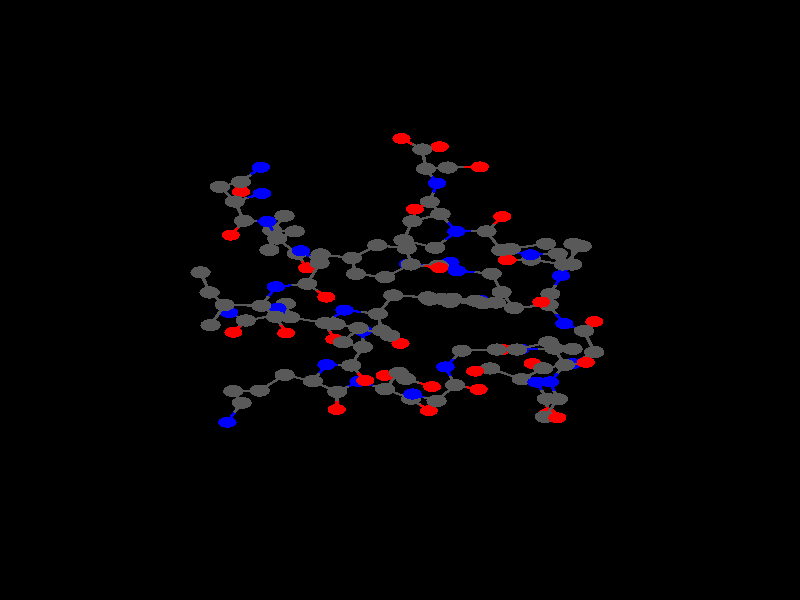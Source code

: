 // 
// Molecular graphics export from VMD 1.9.3
// http://www.ks.uiuc.edu/Research/vmd/
// Requires POV-Ray 3.5 or later
// 
// POV 3.x input script : vmdscene5.pov 
// try povray +W669 +H834 -Ivmdscene5.pov -Ovmdscene5.pov.tga +P +X +A +FT +C
#if (version < 3.5) 
#error "VMD POV3DisplayDevice has been compiled for POV-Ray 3.5 or above.\nPlease upgrade POV-Ray or recompile VMD."
#end 
#declare VMD_clip_on=array[3] {0, 0, 0};
#declare VMD_clip=array[3];
#declare VMD_scaledclip=array[3];
#declare VMD_line_width=0.0020;
#macro VMDC ( C1 )
  texture { pigment { rgbt C1 }}
#end
#macro VMD_point (P1, R1, C1)
  #local T = texture { finish { ambient 1.0 diffuse 0.0 phong 0.0 specular 0.0 } pigment { C1 } }
  #if(VMD_clip_on[2])
  intersection {
    sphere {P1, R1 texture {T} #if(VMD_clip_on[1]) clipped_by {VMD_clip[1]} #end no_shadow}
    VMD_clip[2]
  }
  #else
  sphere {P1, R1 texture {T} #if(VMD_clip_on[1]) clipped_by {VMD_clip[1]} #end no_shadow}
  #end
#end
#macro VMD_line (P1, P2, C1)
  #local T = texture { finish { ambient 1.0 diffuse 0.0 phong 0.0 specular 0.0 } pigment { C1 } }
  #if(VMD_clip_on[2])
  intersection {
    cylinder {P1, P2, VMD_line_width texture {T} #if(VMD_clip_on[1]) clipped_by {VMD_clip[1]} #end no_shadow}
    VMD_clip[2]
  }
  #else
  cylinder {P1, P2, VMD_line_width texture {T} #if(VMD_clip_on[1]) clipped_by {VMD_clip[1]} #end no_shadow}
  #end
#end
#macro VMD_sphere (P1, R1, C1)
  #local T = texture { pigment { C1 } }
  #if(VMD_clip_on[2])
  intersection {
    sphere {P1, R1 texture {T} #if(VMD_clip_on[1]) clipped_by {VMD_clip[1]} #end no_shadow}
    VMD_clip[2]
  }
  #else
  sphere {P1, R1 texture {T} #if(VMD_clip_on[1]) clipped_by {VMD_clip[1]} #end no_shadow}
  #end
#end
#macro VMD_cylinder (P1, P2, R1, C1, O1)
  #local T = texture { pigment { C1 } }
  #if(VMD_clip_on[2])
  intersection {
    cylinder {P1, P2, R1 #if(O1) open #end texture {T} #if(VMD_clip_on[1]) clipped_by {VMD_clip[1]} #end no_shadow}
    VMD_clip[2]
  }
  #else
  cylinder {P1, P2, R1 #if(O1) open #end texture {T} #if(VMD_clip_on[1]) clipped_by {VMD_clip[1]} #end no_shadow}
  #end
#end
#macro VMD_cone (P1, P2, R1, C1)
  #local T = texture { pigment { C1 } }
  #if(VMD_clip_on[2])
  intersection {
    cone {P1, R1, P2, VMD_line_width texture {T} #if(VMD_clip_on[1]) clipped_by {VMD_clip[1]} #end no_shadow}
    VMD_clip[2]
  }
  #else
  cone {P1, R1, P2, VMD_line_width texture {T} #if(VMD_clip_on[1]) clipped_by {VMD_clip[1]} #end no_shadow}
  #end
#end
#macro VMD_triangle (P1, P2, P3, N1, N2, N3, C1)
  #local T = texture { pigment { C1 } }
  smooth_triangle {P1, N1, P2, N2, P3, N3 texture {T} #if(VMD_clip_on[1]) clipped_by {VMD_clip[1]} #end no_shadow}
#end
#macro VMD_tricolor (P1, P2, P3, N1, N2, N3, C1, C2, C3)
  #local NX = P2-P1;
  #local NY = P3-P1;
  #local NZ = vcross(NX, NY);
  #local T = texture { pigment {
    average pigment_map {
      [1 gradient x color_map {[0 rgb 0] [1 C2*3]}]
      [1 gradient y color_map {[0 rgb 0] [1 C3*3]}]
      [1 gradient z color_map {[0 rgb 0] [1 C1*3]}]
    }
    matrix <1.01,0,1,0,1.01,1,0,0,1,-.002,-.002,-1>
    matrix <NX.x,NX.y,NX.z,NY.x,NY.y,NY.z,NZ.x,NZ.y,NZ.z,P1.x,P1.y,P1.z>
  } }
  smooth_triangle {P1, N1, P2, N2, P3, N3 texture {T} #if(VMD_clip_on[1]) clipped_by {VMD_clip[1]} #end no_shadow}
#end
camera {
  orthographic
  location <0.0000, 0.0000, -2.0000>
  look_at <-0.0000, -0.0000, 2.0000>
  up <0.0000, 3.0000, 0.0000>
  right <2.4065, 0.0000, 0.0000>
}
light_source { 
  <-0.1000, 0.1000, -1.0000> 
  color rgb<1.000, 1.000, 1.000> 
  parallel 
  point_at <0.0, 0.0, 0.0> 
}
light_source { 
  <1.0000, 2.0000, -0.5000> 
  color rgb<1.000, 1.000, 1.000> 
  parallel 
  point_at <0.0, 0.0, 0.0> 
}
background {
  color rgb<0.000, 0.000, 0.000>
}
fog {
  distance 3.1250 
  fog_type 1 
  color rgb<0.000, 0.000, 0.000> 
} 
#default { texture {
 finish { ambient 0.000 diffuse 0.650 phong 0.1 phong_size 40.000 specular 0.500 }
} }
#declare VMD_line_width=0.0020;
// MoleculeID: 0 ReprID: 0 Beginning CPK
// MoleculeID: 0 ReprID: 0 Beginning VDW
VMD_sphere(<-0.4152,0.5325,-0.1356>,0.0277,rgbt<0.000,0.000,1.000,0.000>)
VMD_sphere(<-0.4966,0.4923,-0.0810>,0.0304,rgbt<0.350,0.350,0.350,0.000>)
VMD_sphere(<-0.4695,0.3963,-0.0350>,0.0304,rgbt<0.350,0.350,0.350,0.000>)
VMD_sphere(<-0.5093,0.3242,-0.0639>,0.0272,rgbt<1.000,0.000,0.000,0.000>)
VMD_sphere(<-0.5419,0.5660,-0.0119>,0.0304,rgbt<0.350,0.350,0.350,0.000>)
VMD_sphere(<-0.4787,0.5909,0.0735>,0.0304,rgbt<0.350,0.350,0.350,0.000>)
VMD_sphere(<-0.4783,0.5414,0.1450>,0.0272,rgbt<1.000,0.000,0.000,0.000>)
VMD_sphere(<-0.4186,0.6635,0.0678>,0.0277,rgbt<0.000,0.000,1.000,0.000>)
VMD_sphere(<-0.3989,0.3925,0.0295>,0.0277,rgbt<0.000,0.000,1.000,0.000>)
VMD_sphere(<-0.3693,0.3072,0.0838>,0.0304,rgbt<0.350,0.350,0.350,0.000>)
VMD_sphere(<-0.3108,0.2323,0.0273>,0.0304,rgbt<0.350,0.350,0.350,0.000>)
VMD_sphere(<-0.2792,0.1607,0.0679>,0.0272,rgbt<1.000,0.000,0.000,0.000>)
VMD_sphere(<-0.3162,0.3429,0.1741>,0.0304,rgbt<0.350,0.350,0.350,0.000>)
VMD_sphere(<-0.3840,0.3485,0.2609>,0.0304,rgbt<0.350,0.350,0.350,0.000>)
VMD_sphere(<-0.3474,0.4210,0.3342>,0.0304,rgbt<0.350,0.350,0.350,0.000>)
VMD_sphere(<-0.3928,0.2502,0.3086>,0.0304,rgbt<0.350,0.350,0.350,0.000>)
VMD_sphere(<-0.2981,0.2465,-0.0665>,0.0277,rgbt<0.000,0.000,1.000,0.000>)
VMD_sphere(<-0.2418,0.1845,-0.1295>,0.0304,rgbt<0.350,0.350,0.350,0.000>)
VMD_sphere(<-0.2786,0.0809,-0.1322>,0.0304,rgbt<0.350,0.350,0.350,0.000>)
VMD_sphere(<-0.2213,0.0145,-0.1400>,0.0272,rgbt<1.000,0.000,0.000,0.000>)
VMD_sphere(<-0.2389,0.2278,-0.2306>,0.0304,rgbt<0.350,0.350,0.350,0.000>)
VMD_sphere(<-0.1450,0.2100,-0.2816>,0.0304,rgbt<0.350,0.350,0.350,0.000>)
VMD_sphere(<-0.0685,0.2739,-0.2672>,0.0304,rgbt<0.350,0.350,0.350,0.000>)
VMD_sphere(<-0.1330,0.1302,-0.3418>,0.0304,rgbt<0.350,0.350,0.350,0.000>)
VMD_sphere(<0.0206,0.2577,-0.3112>,0.0304,rgbt<0.350,0.350,0.350,0.000>)
VMD_sphere(<-0.0445,0.1144,-0.3872>,0.0304,rgbt<0.350,0.350,0.350,0.000>)
VMD_sphere(<0.0327,0.1778,-0.3715>,0.0304,rgbt<0.350,0.350,0.350,0.000>)
VMD_sphere(<0.1186,0.1610,-0.4140>,0.0272,rgbt<1.000,0.000,0.000,0.000>)
VMD_sphere(<-0.3732,0.0666,-0.1213>,0.0277,rgbt<0.000,0.000,1.000,0.000>)
VMD_sphere(<-0.4171,-0.0287,-0.1148>,0.0304,rgbt<0.350,0.350,0.350,0.000>)
VMD_sphere(<-0.3736,-0.0846,-0.0312>,0.0304,rgbt<0.350,0.350,0.350,0.000>)
VMD_sphere(<-0.3423,-0.1652,-0.0456>,0.0272,rgbt<1.000,0.000,0.000,0.000>)
VMD_sphere(<-0.5275,-0.0245,-0.1066>,0.0304,rgbt<0.350,0.350,0.350,0.000>)
VMD_sphere(<-0.5729,0.0377,-0.1862>,0.0304,rgbt<0.350,0.350,0.350,0.000>)
VMD_sphere(<-0.5699,-0.1260,-0.1117>,0.0304,rgbt<0.350,0.350,0.350,0.000>)
VMD_sphere(<-0.6000,0.1384,-0.1518>,0.0304,rgbt<0.350,0.350,0.350,0.000>)
VMD_sphere(<-0.3689,-0.0415,0.0542>,0.0277,rgbt<0.000,0.000,1.000,0.000>)
VMD_sphere(<-0.3305,-0.0868,0.1405>,0.0304,rgbt<0.350,0.350,0.350,0.000>)
VMD_sphere(<-0.2251,-0.1151,0.1271>,0.0304,rgbt<0.350,0.350,0.350,0.000>)
VMD_sphere(<-0.1977,-0.1957,0.1497>,0.0272,rgbt<1.000,0.000,0.000,0.000>)
VMD_sphere(<-0.3433,-0.0188,0.2265>,0.0304,rgbt<0.350,0.350,0.350,0.000>)
VMD_sphere(<-0.3591,-0.0722,0.3211>,0.0304,rgbt<0.350,0.350,0.350,0.000>)
VMD_sphere(<-0.4635,-0.1025,0.3333>,0.0304,rgbt<0.350,0.350,0.350,0.000>)
VMD_sphere(<-0.5010,-0.1614,0.2809>,0.0272,rgbt<1.000,0.000,0.000,0.000>)
VMD_sphere(<-0.5148,-0.0621,0.4016>,0.0277,rgbt<0.000,0.000,1.000,0.000>)
VMD_sphere(<-0.1672,-0.0503,0.0865>,0.0277,rgbt<0.000,0.000,1.000,0.000>)
VMD_sphere(<-0.0667,-0.0689,0.0627>,0.0304,rgbt<0.350,0.350,0.350,0.000>)
VMD_sphere(<-0.0554,-0.1523,-0.0080>,0.0304,rgbt<0.350,0.350,0.350,0.000>)
VMD_sphere(<0.0014,-0.2172,0.0099>,0.0272,rgbt<1.000,0.000,0.000,0.000>)
VMD_sphere(<-0.0204,0.0229,0.0247>,0.0304,rgbt<0.350,0.350,0.350,0.000>)
VMD_sphere(<0.0831,0.0135,-0.0018>,0.0304,rgbt<0.350,0.350,0.350,0.000>)
VMD_sphere(<0.1569,0.0071,0.0604>,0.0304,rgbt<0.350,0.350,0.350,0.000>)
VMD_sphere(<0.1254,0.0052,-0.0970>,0.0304,rgbt<0.350,0.350,0.350,0.000>)
VMD_sphere(<0.2416,-0.0019,0.0105>,0.0277,rgbt<0.000,0.000,1.000,0.000>)
VMD_sphere(<0.2265,-0.0036,-0.0867>,0.0304,rgbt<0.350,0.350,0.350,0.000>)
VMD_sphere(<0.0888,0.0020,-0.1909>,0.0304,rgbt<0.350,0.350,0.350,0.000>)
VMD_sphere(<0.2886,-0.0128,-0.1648>,0.0304,rgbt<0.350,0.350,0.350,0.000>)
VMD_sphere(<0.1502,-0.0101,-0.2699>,0.0304,rgbt<0.350,0.350,0.350,0.000>)
VMD_sphere(<0.2497,-0.0161,-0.2574>,0.0304,rgbt<0.350,0.350,0.350,0.000>)
VMD_sphere(<-0.1109,-0.1536,-0.0863>,0.0277,rgbt<0.000,0.000,1.000,0.000>)
VMD_sphere(<-0.1119,-0.2349,-0.1525>,0.0304,rgbt<0.350,0.350,0.350,0.000>)
VMD_sphere(<-0.1471,-0.3274,-0.1046>,0.0304,rgbt<0.350,0.350,0.350,0.000>)
VMD_sphere(<-0.1049,-0.4026,-0.1218>,0.0272,rgbt<1.000,0.000,0.000,0.000>)
VMD_sphere(<-0.1717,-0.2116,-0.2419>,0.0304,rgbt<0.350,0.350,0.350,0.000>)
VMD_sphere(<-0.1248,-0.1404,-0.3117>,0.0304,rgbt<0.350,0.350,0.350,0.000>)
VMD_sphere(<-0.1931,-0.1217,-0.3952>,0.0304,rgbt<0.350,0.350,0.350,0.000>)
VMD_sphere(<-0.0301,-0.1776,-0.3531>,0.0304,rgbt<0.350,0.350,0.350,0.000>)
VMD_sphere(<-0.2210,-0.3229,-0.0433>,0.0277,rgbt<0.000,0.000,1.000,0.000>)
VMD_sphere(<-0.2622,-0.4059,0.0066>,0.0304,rgbt<0.350,0.350,0.350,0.000>)
VMD_sphere(<-0.1886,-0.4596,0.0672>,0.0304,rgbt<0.350,0.350,0.350,0.000>)
VMD_sphere(<-0.1904,-0.5474,0.0690>,0.0272,rgbt<1.000,0.000,0.000,0.000>)
VMD_sphere(<-0.3470,-0.3746,0.0698>,0.0304,rgbt<0.350,0.350,0.350,0.000>)
VMD_sphere(<-0.4223,-0.4531,0.0879>,0.0304,rgbt<0.350,0.350,0.350,0.000>)
VMD_sphere(<-0.5016,-0.4556,0.0115>,0.0304,rgbt<0.350,0.350,0.350,0.000>)
VMD_sphere(<-0.4765,-0.5142,-0.0781>,0.0304,rgbt<0.350,0.350,0.350,0.000>)
VMD_sphere(<-0.5194,-0.6111,-0.0751>,0.0277,rgbt<0.000,0.000,1.000,0.000>)
VMD_sphere(<-0.1244,-0.4069,0.1144>,0.0277,rgbt<0.000,0.000,1.000,0.000>)
VMD_sphere(<-0.0450,-0.4455,0.1712>,0.0304,rgbt<0.350,0.350,0.350,0.000>)
VMD_sphere(<0.0333,-0.4933,0.1091>,0.0304,rgbt<0.350,0.350,0.350,0.000>)
VMD_sphere(<0.0870,-0.5532,0.1445>,0.0272,rgbt<1.000,0.000,0.000,0.000>)
VMD_sphere(<-0.0035,-0.3636,0.2322>,0.0304,rgbt<0.350,0.350,0.350,0.000>)
VMD_sphere(<0.0177,-0.3945,0.3352>,0.0304,rgbt<0.350,0.350,0.350,0.000>)
VMD_sphere(<0.0964,-0.4332,0.3523>,0.0272,rgbt<1.000,0.000,0.000,0.000>)
VMD_sphere(<-0.0456,-0.3774,0.3960>,0.0272,rgbt<1.000,0.000,0.000,0.000>)
VMD_sphere(<0.0376,-0.4700,0.0160>,0.0277,rgbt<0.000,0.000,1.000,0.000>)
VMD_sphere(<0.1100,-0.5047,-0.0517>,0.0304,rgbt<0.350,0.350,0.350,0.000>)
VMD_sphere(<0.1655,-0.4257,-0.1043>,0.0304,rgbt<0.350,0.350,0.350,0.000>)
VMD_sphere(<0.2364,-0.4470,-0.1522>,0.0272,rgbt<1.000,0.000,0.000,0.000>)
VMD_sphere(<0.1365,-0.3347,-0.0955>,0.0277,rgbt<0.000,0.000,1.000,0.000>)
VMD_sphere(<0.1861,-0.2533,-0.1386>,0.0304,rgbt<0.350,0.350,0.350,0.000>)
VMD_sphere(<0.2910,-0.2477,-0.1059>,0.0304,rgbt<0.350,0.350,0.350,0.000>)
VMD_sphere(<0.3082,-0.2472,-0.0191>,0.0272,rgbt<1.000,0.000,0.000,0.000>)
VMD_sphere(<0.3622,-0.2455,-0.1712>,0.0277,rgbt<0.000,0.000,1.000,0.000>)
VMD_sphere(<0.4638,-0.2427,-0.1452>,0.0304,rgbt<0.350,0.350,0.350,0.000>)
VMD_sphere(<0.4960,-0.3254,-0.0804>,0.0304,rgbt<0.350,0.350,0.350,0.000>)
VMD_sphere(<0.5593,-0.3123,-0.0208>,0.0272,rgbt<1.000,0.000,0.000,0.000>)
VMD_sphere(<0.5194,-0.2448,-0.2400>,0.0304,rgbt<0.350,0.350,0.350,0.000>)
VMD_sphere(<0.4468,-0.2106,-0.3143>,0.0304,rgbt<0.350,0.350,0.350,0.000>)
VMD_sphere(<0.3520,-0.2477,-0.2748>,0.0304,rgbt<0.350,0.350,0.350,0.000>)
VMD_sphere(<0.4510,-0.4096,-0.0887>,0.0277,rgbt<0.000,0.000,1.000,0.000>)
VMD_sphere(<0.4750,-0.4963,-0.0341>,0.0304,rgbt<0.350,0.350,0.350,0.000>)
VMD_sphere(<0.4413,-0.4941,0.0706>,0.0304,rgbt<0.350,0.350,0.350,0.000>)
VMD_sphere(<0.4446,-0.5674,0.1189>,0.0272,rgbt<1.000,0.000,0.000,0.000>)
VMD_sphere(<0.4353,-0.5845,-0.0864>,0.0304,rgbt<0.350,0.350,0.350,0.000>)
VMD_sphere(<0.4733,-0.5891,-0.1803>,0.0272,rgbt<1.000,0.000,0.000,0.000>)
VMD_sphere(<0.4110,-0.4105,0.1064>,0.0277,rgbt<0.000,0.000,1.000,0.000>)
VMD_sphere(<0.3663,-0.3962,0.2007>,0.0304,rgbt<0.350,0.350,0.350,0.000>)
VMD_sphere(<0.4306,-0.3418,0.2715>,0.0304,rgbt<0.350,0.350,0.350,0.000>)
VMD_sphere(<0.3989,-0.3173,0.3497>,0.0272,rgbt<1.000,0.000,0.000,0.000>)
VMD_sphere(<0.2707,-0.3424,0.1913>,0.0304,rgbt<0.350,0.350,0.350,0.000>)
VMD_sphere(<0.2263,-0.3557,0.1016>,0.0272,rgbt<1.000,0.000,0.000,0.000>)
VMD_sphere(<0.5193,-0.3180,0.2438>,0.0277,rgbt<0.000,0.000,1.000,0.000>)
VMD_sphere(<0.5844,-0.2601,0.3025>,0.0304,rgbt<0.350,0.350,0.350,0.000>)
VMD_sphere(<0.5543,-0.1549,0.3128>,0.0304,rgbt<0.350,0.350,0.350,0.000>)
VMD_sphere(<0.5848,-0.1079,0.3806>,0.0272,rgbt<1.000,0.000,0.000,0.000>)
VMD_sphere(<0.4939,-0.1181,0.2478>,0.0277,rgbt<0.000,0.000,1.000,0.000>)
VMD_sphere(<0.4472,-0.0242,0.2557>,0.0304,rgbt<0.350,0.350,0.350,0.000>)
VMD_sphere(<0.4523,0.0305,0.1602>,0.0304,rgbt<0.350,0.350,0.350,0.000>)
VMD_sphere(<0.4251,-0.0105,0.0870>,0.0272,rgbt<1.000,0.000,0.000,0.000>)
VMD_sphere(<0.3433,-0.0402,0.2901>,0.0304,rgbt<0.350,0.350,0.350,0.000>)
VMD_sphere(<0.3056,0.0396,0.3558>,0.0304,rgbt<0.350,0.350,0.350,0.000>)
VMD_sphere(<0.2760,0.1321,0.3037>,0.0304,rgbt<0.350,0.350,0.350,0.000>)
VMD_sphere(<0.1715,0.1464,0.3021>,0.0277,rgbt<0.000,0.000,1.000,0.000>)
VMD_sphere(<0.1162,0.1714,0.3754>,0.0304,rgbt<0.350,0.350,0.350,0.000>)
VMD_sphere(<0.1516,0.1883,0.4607>,0.0277,rgbt<0.000,0.000,1.000,0.000>)
VMD_sphere(<0.0234,0.1798,0.3641>,0.0277,rgbt<0.000,0.000,1.000,0.000>)
VMD_sphere(<0.4843,0.1217,0.1584>,0.0277,rgbt<0.000,0.000,1.000,0.000>)
VMD_sphere(<0.4927,0.1779,0.0701>,0.0304,rgbt<0.350,0.350,0.350,0.000>)
VMD_sphere(<0.3950,0.2016,0.0240>,0.0304,rgbt<0.350,0.350,0.350,0.000>)
VMD_sphere(<0.3218,0.2001,0.0734>,0.0272,rgbt<1.000,0.000,0.000,0.000>)
VMD_sphere(<0.5467,0.2690,0.0994>,0.0304,rgbt<0.350,0.350,0.350,0.000>)
VMD_sphere(<0.5217,0.2809,0.2049>,0.0304,rgbt<0.350,0.350,0.350,0.000>)
VMD_sphere(<0.5178,0.1775,0.2398>,0.0304,rgbt<0.350,0.350,0.350,0.000>)
VMD_sphere(<0.3927,0.2260,-0.0694>,0.0277,rgbt<0.000,0.000,1.000,0.000>)
VMD_sphere(<0.3046,0.2490,-0.1211>,0.0304,rgbt<0.350,0.350,0.350,0.000>)
VMD_sphere(<0.2600,0.3432,-0.0849>,0.0304,rgbt<0.350,0.350,0.350,0.000>)
VMD_sphere(<0.3074,0.4174,-0.0881>,0.0272,rgbt<1.000,0.000,0.000,0.000>)
VMD_sphere(<0.3332,0.2552,-0.2269>,0.0304,rgbt<0.350,0.350,0.350,0.000>)
VMD_sphere(<0.4391,0.2819,-0.2236>,0.0304,rgbt<0.350,0.350,0.350,0.000>)
VMD_sphere(<0.4746,0.2313,-0.1336>,0.0304,rgbt<0.350,0.350,0.350,0.000>)
VMD_sphere(<0.1696,0.3429,-0.0511>,0.0277,rgbt<0.000,0.000,1.000,0.000>)
VMD_sphere(<0.1218,0.4297,-0.0183>,0.0304,rgbt<0.350,0.350,0.350,0.000>)
VMD_sphere(<0.0895,0.4906,-0.1039>,0.0304,rgbt<0.350,0.350,0.350,0.000>)
VMD_sphere(<0.0444,0.4543,-0.1703>,0.0272,rgbt<1.000,0.000,0.000,0.000>)
VMD_sphere(<0.0374,0.3940,0.0419>,0.0304,rgbt<0.350,0.350,0.350,0.000>)
VMD_sphere(<0.0105,0.2991,-0.0052>,0.0304,rgbt<0.350,0.350,0.350,0.000>)
VMD_sphere(<0.1058,0.2609,-0.0432>,0.0304,rgbt<0.350,0.350,0.350,0.000>)
VMD_sphere(<0.1113,0.5835,-0.1015>,0.0277,rgbt<0.000,0.000,1.000,0.000>)
VMD_sphere(<0.0781,0.6562,-0.1700>,0.0304,rgbt<0.350,0.350,0.350,0.000>)
VMD_sphere(<0.0673,0.7526,-0.1200>,0.0304,rgbt<0.350,0.350,0.350,0.000>)
VMD_sphere(<0.1194,0.7665,-0.0480>,0.0272,rgbt<1.000,0.000,0.000,0.000>)
VMD_sphere(<0.1435,0.6623,-0.2578>,0.0304,rgbt<0.350,0.350,0.350,0.000>)
VMD_sphere(<0.2401,0.6655,-0.2297>,0.0272,rgbt<1.000,0.000,0.000,0.000>)
VMD_sphere(<0.0044,0.8071,-0.1516>,0.0272,rgbt<1.000,0.000,0.000,0.000>)
VMD_cylinder(<-0.415164,0.53254,-0.135556>,<-0.455897,0.512415,-0.108299>0.0054,rgbt<0.000,0.000,1.000,0.000>,1)
VMD_cylinder(<-0.49663,0.49229,-0.0810419>,<-0.483089,0.444314,-0.0580419>0.0054,rgbt<0.350,0.350,0.350,0.000>,1)
VMD_cylinder(<-0.49663,0.49229,-0.0810419>,<-0.455897,0.512415,-0.108299>0.0054,rgbt<0.350,0.350,0.350,0.000>,1)
VMD_cylinder(<-0.49663,0.49229,-0.0810419>,<-0.519262,0.529126,-0.0464947>0.0054,rgbt<0.350,0.350,0.350,0.000>,1)
VMD_cylinder(<-0.469548,0.396337,-0.0350419>,<-0.483089,0.444314,-0.0580419>0.0054,rgbt<0.350,0.350,0.350,0.000>,1)
VMD_cylinder(<-0.469548,0.396337,-0.0350419>,<-0.43421,0.394427,-0.00277135>0.0054,rgbt<0.350,0.350,0.350,0.000>,1)
VMD_cylinder(<-0.469548,0.396337,-0.0350419>,<-0.489448,0.360273,-0.0494548>0.0054,rgbt<0.350,0.350,0.350,0.000>,1)
VMD_cylinder(<-0.509349,0.324209,-0.0638678>,<-0.489448,0.360273,-0.0494548>0.0054,rgbt<1.000,0.000,0.000,0.000>,1)
VMD_cylinder(<-0.541893,0.565962,-0.0119476>,<-0.519262,0.529126,-0.0464947>0.0054,rgbt<0.350,0.350,0.350,0.000>,1)
VMD_cylinder(<-0.541893,0.565962,-0.0119476>,<-0.51029,0.578418,0.0307541>0.0054,rgbt<0.350,0.350,0.350,0.000>,1)
VMD_cylinder(<-0.478687,0.590874,0.0734557>,<-0.51029,0.578418,0.0307541>0.0054,rgbt<0.350,0.350,0.350,0.000>,1)
VMD_cylinder(<-0.478687,0.590874,0.0734557>,<-0.448657,0.627182,0.0706519>0.0054,rgbt<0.350,0.350,0.350,0.000>,1)
VMD_cylinder(<-0.478687,0.590874,0.0734557>,<-0.478474,0.566114,0.109207>0.0054,rgbt<0.350,0.350,0.350,0.000>,1)
VMD_cylinder(<-0.478262,0.541354,0.144958>,<-0.478474,0.566114,0.109207>0.0054,rgbt<1.000,0.000,0.000,0.000>,1)
VMD_cylinder(<-0.418628,0.66349,0.0678482>,<-0.448657,0.627182,0.0706519>0.0054,rgbt<0.000,0.000,1.000,0.000>,1)
VMD_cylinder(<-0.398872,0.392517,0.0294992>,<-0.384078,0.349852,0.0566349>0.0054,rgbt<0.000,0.000,1.000,0.000>,1)
VMD_cylinder(<-0.398872,0.392517,0.0294992>,<-0.43421,0.394427,-0.00277135>0.0054,rgbt<0.000,0.000,1.000,0.000>,1)
VMD_cylinder(<-0.369285,0.307186,0.0837705>,<-0.384078,0.349852,0.0566349>0.0054,rgbt<0.350,0.350,0.350,0.000>,1)
VMD_cylinder(<-0.369285,0.307186,0.0837705>,<-0.342734,0.325037,0.128925>0.0054,rgbt<0.350,0.350,0.350,0.000>,1)
VMD_cylinder(<-0.369285,0.307186,0.0837705>,<-0.340052,0.269725,0.0555533>0.0054,rgbt<0.350,0.350,0.350,0.000>,1)
VMD_cylinder(<-0.310819,0.232263,0.027336>,<-0.340052,0.269725,0.0555533>0.0054,rgbt<0.350,0.350,0.350,0.000>,1)
VMD_cylinder(<-0.310819,0.232263,0.027336>,<-0.295034,0.196499,0.0476371>0.0054,rgbt<0.350,0.350,0.350,0.000>,1)
VMD_cylinder(<-0.310819,0.232263,0.027336>,<-0.304461,0.239382,-0.0195755>0.0054,rgbt<0.350,0.350,0.350,0.000>,1)
VMD_cylinder(<-0.279249,0.160734,0.0679382>,<-0.295034,0.196499,0.0476371>0.0054,rgbt<1.000,0.000,0.000,0.000>,1)
VMD_cylinder(<-0.316182,0.342887,0.174079>,<-0.342734,0.325037,0.128925>0.0054,rgbt<0.350,0.350,0.350,0.000>,1)
VMD_cylinder(<-0.316182,0.342887,0.174079>,<-0.350089,0.345687,0.217493>0.0054,rgbt<0.350,0.350,0.350,0.000>,1)
VMD_cylinder(<-0.383996,0.348487,0.260907>,<-0.388414,0.299333,0.284735>0.0054,rgbt<0.350,0.350,0.350,0.000>,1)
VMD_cylinder(<-0.383996,0.348487,0.260907>,<-0.365721,0.384765,0.297572>0.0054,rgbt<0.350,0.350,0.350,0.000>,1)
VMD_cylinder(<-0.383996,0.348487,0.260907>,<-0.350089,0.345687,0.217493>0.0054,rgbt<0.350,0.350,0.350,0.000>,1)
VMD_cylinder(<-0.347446,0.421043,0.334236>,<-0.365721,0.384765,0.297572>0.0054,rgbt<0.350,0.350,0.350,0.000>,1)
VMD_cylinder(<-0.392832,0.250178,0.308562>,<-0.388414,0.299333,0.284735>0.0054,rgbt<0.350,0.350,0.350,0.000>,1)
VMD_cylinder(<-0.298103,0.246501,-0.066487>,<-0.304461,0.239382,-0.0195755>0.0054,rgbt<0.000,0.000,1.000,0.000>,1)
VMD_cylinder(<-0.298103,0.246501,-0.066487>,<-0.269939,0.215507,-0.0979944>0.0054,rgbt<0.000,0.000,1.000,0.000>,1)
VMD_cylinder(<-0.241775,0.184513,-0.129502>,<-0.260209,0.1327,-0.130843>0.0054,rgbt<0.350,0.350,0.350,0.000>,1)
VMD_cylinder(<-0.241775,0.184513,-0.129502>,<-0.269939,0.215507,-0.0979944>0.0054,rgbt<0.350,0.350,0.350,0.000>,1)
VMD_cylinder(<-0.241775,0.184513,-0.129502>,<-0.240333,0.206163,-0.180045>0.0054,rgbt<0.350,0.350,0.350,0.000>,1)
VMD_cylinder(<-0.278644,0.0808878,-0.132183>,<-0.325929,0.0737535,-0.126761>0.0054,rgbt<0.350,0.350,0.350,0.000>,1)
VMD_cylinder(<-0.278644,0.0808878,-0.132183>,<-0.260209,0.1327,-0.130843>0.0054,rgbt<0.350,0.350,0.350,0.000>,1)
VMD_cylinder(<-0.278644,0.0808878,-0.132183>,<-0.249964,0.047698,-0.136085>0.0054,rgbt<0.350,0.350,0.350,0.000>,1)
VMD_cylinder(<-0.221285,0.0145081,-0.139986>,<-0.249964,0.047698,-0.136085>0.0054,rgbt<1.000,0.000,0.000,0.000>,1)
VMD_cylinder(<-0.238892,0.227813,-0.230589>,<-0.240333,0.206163,-0.180045>0.0054,rgbt<0.350,0.350,0.350,0.000>,1)
VMD_cylinder(<-0.238892,0.227813,-0.230589>,<-0.191952,0.218914,-0.256103>0.0054,rgbt<0.350,0.350,0.350,0.000>,1)
VMD_cylinder(<-0.145011,0.210016,-0.281618>,<-0.191952,0.218914,-0.256103>0.0054,rgbt<0.350,0.350,0.350,0.000>,1)
VMD_cylinder(<-0.145011,0.210016,-0.281618>,<-0.106731,0.241954,-0.274424>0.0054,rgbt<0.350,0.350,0.350,0.000>,1)
VMD_cylinder(<-0.145011,0.210016,-0.281618>,<-0.139028,0.170086,-0.311722>0.0054,rgbt<0.350,0.350,0.350,0.000>,1)
VMD_cylinder(<-0.0684504,0.273892,-0.26723>,<-0.106731,0.241954,-0.274424>0.0054,rgbt<0.350,0.350,0.350,0.000>,1)
VMD_cylinder(<-0.0684504,0.273892,-0.26723>,<-0.023925,0.265818,-0.289193>0.0054,rgbt<0.350,0.350,0.350,0.000>,1)
VMD_cylinder(<-0.133045,0.130156,-0.341826>,<-0.088751,0.122253,-0.364518>0.0054,rgbt<0.350,0.350,0.350,0.000>,1)
VMD_cylinder(<-0.133045,0.130156,-0.341826>,<-0.139028,0.170086,-0.311722>0.0054,rgbt<0.350,0.350,0.350,0.000>,1)
VMD_cylinder(<0.0206005,0.257744,-0.311156>,<0.0266645,0.217767,-0.341311>0.0054,rgbt<0.350,0.350,0.350,0.000>,1)
VMD_cylinder(<0.0206005,0.257744,-0.311156>,<-0.023925,0.265818,-0.289193>0.0054,rgbt<0.350,0.350,0.350,0.000>,1)
VMD_cylinder(<-0.0444567,0.11435,-0.387211>,<-0.00586404,0.14607,-0.379338>0.0054,rgbt<0.350,0.350,0.350,0.000>,1)
VMD_cylinder(<-0.0444567,0.11435,-0.387211>,<-0.088751,0.122253,-0.364518>0.0054,rgbt<0.350,0.350,0.350,0.000>,1)
VMD_cylinder(<0.0327286,0.177789,-0.371466>,<0.0266645,0.217767,-0.341311>0.0054,rgbt<0.350,0.350,0.350,0.000>,1)
VMD_cylinder(<0.0327286,0.177789,-0.371466>,<-0.00586404,0.14607,-0.379338>0.0054,rgbt<0.350,0.350,0.350,0.000>,1)
VMD_cylinder(<0.0327286,0.177789,-0.371466>,<0.0756432,0.169419,-0.392709>0.0054,rgbt<0.350,0.350,0.350,0.000>,1)
VMD_cylinder(<0.118558,0.161049,-0.413953>,<0.0756432,0.169419,-0.392709>0.0054,rgbt<1.000,0.000,0.000,0.000>,1)
VMD_cylinder(<-0.373213,0.0666192,-0.121339>,<-0.395133,0.0189599,-0.118066>0.0054,rgbt<0.000,0.000,1.000,0.000>,1)
VMD_cylinder(<-0.373213,0.0666192,-0.121339>,<-0.325929,0.0737535,-0.126761>0.0054,rgbt<0.000,0.000,1.000,0.000>,1)
VMD_cylinder(<-0.417053,-0.0286994,-0.114792>,<-0.395337,-0.0566618,-0.0730062>0.0054,rgbt<0.350,0.350,0.350,0.000>,1)
VMD_cylinder(<-0.417053,-0.0286994,-0.114792>,<-0.395133,0.0189599,-0.118066>0.0054,rgbt<0.350,0.350,0.350,0.000>,1)
VMD_cylinder(<-0.417053,-0.0286994,-0.114792>,<-0.472297,-0.0265915,-0.11068>0.0054,rgbt<0.350,0.350,0.350,0.000>,1)
VMD_cylinder(<-0.37362,-0.0846242,-0.03122>,<-0.371279,-0.0630768,0.0114986>0.0054,rgbt<0.350,0.350,0.350,0.000>,1)
VMD_cylinder(<-0.37362,-0.0846242,-0.03122>,<-0.35796,-0.124923,-0.0384033>0.0054,rgbt<0.350,0.350,0.350,0.000>,1)
VMD_cylinder(<-0.37362,-0.0846242,-0.03122>,<-0.395337,-0.0566618,-0.0730062>0.0054,rgbt<0.350,0.350,0.350,0.000>,1)
VMD_cylinder(<-0.342299,-0.165223,-0.0455865>,<-0.35796,-0.124923,-0.0384033>0.0054,rgbt<1.000,0.000,0.000,0.000>,1)
VMD_cylinder(<-0.52754,-0.0244837,-0.106568>,<-0.548713,-0.0752646,-0.109157>0.0054,rgbt<0.350,0.350,0.350,0.000>,1)
VMD_cylinder(<-0.52754,-0.0244837,-0.106568>,<-0.472297,-0.0265915,-0.11068>0.0054,rgbt<0.350,0.350,0.350,0.000>,1)
VMD_cylinder(<-0.52754,-0.0244837,-0.106568>,<-0.55024,0.00662713,-0.146408>0.0054,rgbt<0.350,0.350,0.350,0.000>,1)
VMD_cylinder(<-0.57294,0.0377379,-0.186247>,<-0.55024,0.00662713,-0.146408>0.0054,rgbt<0.350,0.350,0.350,0.000>,1)
VMD_cylinder(<-0.57294,0.0377379,-0.186247>,<-0.586458,0.0880614,-0.169002>0.0054,rgbt<0.350,0.350,0.350,0.000>,1)
VMD_cylinder(<-0.569885,-0.126046,-0.111746>,<-0.548713,-0.0752646,-0.109157>0.0054,rgbt<0.350,0.350,0.350,0.000>,1)
VMD_cylinder(<-0.599976,0.138385,-0.151757>,<-0.586458,0.0880614,-0.169002>0.0054,rgbt<0.350,0.350,0.350,0.000>,1)
VMD_cylinder(<-0.368937,-0.0415293,0.0542172>,<-0.349722,-0.0641713,0.0973522>0.0054,rgbt<0.000,0.000,1.000,0.000>,1)
VMD_cylinder(<-0.368937,-0.0415293,0.0542172>,<-0.371279,-0.0630768,0.0114986>0.0054,rgbt<0.000,0.000,1.000,0.000>,1)
VMD_cylinder(<-0.330507,-0.0868134,0.140487>,<-0.349722,-0.0641713,0.0973522>0.0054,rgbt<0.350,0.350,0.350,0.000>,1)
VMD_cylinder(<-0.330507,-0.0868134,0.140487>,<-0.336909,-0.0527825,0.18347>0.0054,rgbt<0.350,0.350,0.350,0.000>,1)
VMD_cylinder(<-0.330507,-0.0868134,0.140487>,<-0.277803,-0.100972,0.133807>0.0054,rgbt<0.350,0.350,0.350,0.000>,1)
VMD_cylinder(<-0.225098,-0.11513,0.127127>,<-0.211421,-0.155417,0.138426>0.0054,rgbt<0.350,0.350,0.350,0.000>,1)
VMD_cylinder(<-0.225098,-0.11513,0.127127>,<-0.277803,-0.100972,0.133807>0.0054,rgbt<0.350,0.350,0.350,0.000>,1)
VMD_cylinder(<-0.225098,-0.11513,0.127127>,<-0.196142,-0.0827269,0.10683>0.0054,rgbt<0.350,0.350,0.350,0.000>,1)
VMD_cylinder(<-0.197743,-0.195704,0.149725>,<-0.211421,-0.155417,0.138426>0.0054,rgbt<1.000,0.000,0.000,0.000>,1)
VMD_cylinder(<-0.343312,-0.0187516,0.226453>,<-0.351189,-0.0454925,0.273793>0.0054,rgbt<0.350,0.350,0.350,0.000>,1)
VMD_cylinder(<-0.343312,-0.0187516,0.226453>,<-0.336909,-0.0527825,0.18347>0.0054,rgbt<0.350,0.350,0.350,0.000>,1)
VMD_cylinder(<-0.359066,-0.0722334,0.321132>,<-0.41127,-0.0873433,0.327226>0.0054,rgbt<0.350,0.350,0.350,0.000>,1)
VMD_cylinder(<-0.359066,-0.0722334,0.321132>,<-0.351189,-0.0454925,0.273793>0.0054,rgbt<0.350,0.350,0.350,0.000>,1)
VMD_cylinder(<-0.463474,-0.102453,0.33332>,<-0.482261,-0.131934,0.307094>0.0054,rgbt<0.350,0.350,0.350,0.000>,1)
VMD_cylinder(<-0.463474,-0.102453,0.33332>,<-0.489113,-0.0822969,0.367472>0.0054,rgbt<0.350,0.350,0.350,0.000>,1)
VMD_cylinder(<-0.463474,-0.102453,0.33332>,<-0.41127,-0.0873433,0.327226>0.0054,rgbt<0.350,0.350,0.350,0.000>,1)
VMD_cylinder(<-0.501049,-0.161415,0.280868>,<-0.482261,-0.131934,0.307094>0.0054,rgbt<1.000,0.000,0.000,0.000>,1)
VMD_cylinder(<-0.514752,-0.0621406,0.401624>,<-0.489113,-0.0822969,0.367472>0.0054,rgbt<0.000,0.000,1.000,0.000>,1)
VMD_cylinder(<-0.167186,-0.0503242,0.0865332>,<-0.116954,-0.0596186,0.0746005>0.0054,rgbt<0.000,0.000,1.000,0.000>,1)
VMD_cylinder(<-0.167186,-0.0503242,0.0865332>,<-0.196142,-0.0827269,0.10683>0.0054,rgbt<0.000,0.000,1.000,0.000>,1)
VMD_cylinder(<-0.0667213,-0.0689129,0.0626679>,<-0.116954,-0.0596186,0.0746005>0.0054,rgbt<0.350,0.350,0.350,0.000>,1)
VMD_cylinder(<-0.0667213,-0.0689129,0.0626679>,<-0.0610703,-0.110619,0.0273544>0.0054,rgbt<0.350,0.350,0.350,0.000>,1)
VMD_cylinder(<-0.0667213,-0.0689129,0.0626679>,<-0.0435814,-0.023004,0.0436619>0.0054,rgbt<0.350,0.350,0.350,0.000>,1)
VMD_cylinder(<-0.0554194,-0.152326,-0.00795908>,<-0.0610703,-0.110619,0.0273544>0.0054,rgbt<0.350,0.350,0.350,0.000>,1)
VMD_cylinder(<-0.0554194,-0.152326,-0.00795908>,<-0.0831687,-0.152941,-0.0471275>0.0054,rgbt<0.350,0.350,0.350,0.000>,1)
VMD_cylinder(<-0.0554194,-0.152326,-0.00795908>,<-0.027016,-0.184764,0.000945676>0.0054,rgbt<0.350,0.350,0.350,0.000>,1)
VMD_cylinder(<0.00138731,-0.217201,0.00985044>,<-0.027016,-0.184764,0.000945676>0.0054,rgbt<1.000,0.000,0.000,0.000>,1)
VMD_cylinder(<-0.0204415,0.0229049,0.0246559>,<0.0313103,0.0182268,0.0114377>0.0054,rgbt<0.350,0.350,0.350,0.000>,1)
VMD_cylinder(<-0.0204415,0.0229049,0.0246559>,<-0.0435814,-0.023004,0.0436619>0.0054,rgbt<0.350,0.350,0.350,0.000>,1)
VMD_cylinder(<0.0830621,0.0135488,-0.00178044>,<0.0313103,0.0182268,0.0114377>0.0054,rgbt<0.350,0.350,0.350,0.000>,1)
VMD_cylinder(<0.0830621,0.0135488,-0.00178044>,<0.119963,0.0103114,0.0293133>0.0054,rgbt<0.350,0.350,0.350,0.000>,1)
VMD_cylinder(<0.0830621,0.0135488,-0.00178044>,<0.104256,0.00936923,-0.0494068>0.0054,rgbt<0.350,0.350,0.350,0.000>,1)
VMD_cylinder(<0.156865,0.00707395,0.060407>,<0.199245,0.00256263,0.0354639>0.0054,rgbt<0.350,0.350,0.350,0.000>,1)
VMD_cylinder(<0.156865,0.00707395,0.060407>,<0.119963,0.0103114,0.0293133>0.0054,rgbt<0.350,0.350,0.350,0.000>,1)
VMD_cylinder(<0.12545,0.00518968,-0.0970331>,<0.104256,0.00936923,-0.0494068>0.0054,rgbt<0.350,0.350,0.350,0.000>,1)
VMD_cylinder(<0.12545,0.00518968,-0.0970331>,<0.107133,0.0036085,-0.143981>0.0054,rgbt<0.350,0.350,0.350,0.000>,1)
VMD_cylinder(<0.12545,0.00518968,-0.0970331>,<0.175991,0.000807682,-0.091856>0.0054,rgbt<0.350,0.350,0.350,0.000>,1)
VMD_cylinder(<0.241626,-0.00194869,0.0105208>,<0.199245,0.00256263,0.0354639>0.0054,rgbt<0.000,0.000,1.000,0.000>,1)
VMD_cylinder(<0.241626,-0.00194869,0.0105208>,<0.23408,-0.0027615,-0.0380791>0.0054,rgbt<0.000,0.000,1.000,0.000>,1)
VMD_cylinder(<0.226533,-0.00357432,-0.086679>,<0.23408,-0.0027615,-0.0380791>0.0054,rgbt<0.350,0.350,0.350,0.000>,1)
VMD_cylinder(<0.226533,-0.00357432,-0.086679>,<0.257562,-0.00817819,-0.125764>0.0054,rgbt<0.350,0.350,0.350,0.000>,1)
VMD_cylinder(<0.226533,-0.00357432,-0.086679>,<0.175991,0.000807682,-0.091856>0.0054,rgbt<0.350,0.350,0.350,0.000>,1)
VMD_cylinder(<0.0888159,0.00202734,-0.190929>,<0.107133,0.0036085,-0.143981>0.0054,rgbt<0.350,0.350,0.350,0.000>,1)
VMD_cylinder(<0.0888159,0.00202734,-0.190929>,<0.119501,-0.00402391,-0.230406>0.0054,rgbt<0.350,0.350,0.350,0.000>,1)
VMD_cylinder(<0.288591,-0.0127821,-0.164848>,<0.257562,-0.00817819,-0.125764>0.0054,rgbt<0.350,0.350,0.350,0.000>,1)
VMD_cylinder(<0.288591,-0.0127821,-0.164848>,<0.269161,-0.014454,-0.211104>0.0054,rgbt<0.350,0.350,0.350,0.000>,1)
VMD_cylinder(<0.150186,-0.0100752,-0.269884>,<0.119501,-0.00402391,-0.230406>0.0054,rgbt<0.350,0.350,0.350,0.000>,1)
VMD_cylinder(<0.150186,-0.0100752,-0.269884>,<0.199958,-0.0131005,-0.263622>0.0054,rgbt<0.350,0.350,0.350,0.000>,1)
VMD_cylinder(<0.24973,-0.0161259,-0.257359>,<0.199958,-0.0131005,-0.263622>0.0054,rgbt<0.350,0.350,0.350,0.000>,1)
VMD_cylinder(<0.24973,-0.0161259,-0.257359>,<0.269161,-0.014454,-0.211104>0.0054,rgbt<0.350,0.350,0.350,0.000>,1)
VMD_cylinder(<-0.110918,-0.153556,-0.0862959>,<-0.0831687,-0.152941,-0.0471275>0.0054,rgbt<0.000,0.000,1.000,0.000>,1)
VMD_cylinder(<-0.110918,-0.153556,-0.0862959>,<-0.111412,-0.194227,-0.11939>0.0054,rgbt<0.000,0.000,1.000,0.000>,1)
VMD_cylinder(<-0.111907,-0.234898,-0.152485>,<-0.111412,-0.194227,-0.11939>0.0054,rgbt<0.350,0.350,0.350,0.000>,1)
VMD_cylinder(<-0.111907,-0.234898,-0.152485>,<-0.129512,-0.281141,-0.128548>0.0054,rgbt<0.350,0.350,0.350,0.000>,1)
VMD_cylinder(<-0.111907,-0.234898,-0.152485>,<-0.141818,-0.223273,-0.19717>0.0054,rgbt<0.350,0.350,0.350,0.000>,1)
VMD_cylinder(<-0.147117,-0.327383,-0.104612>,<-0.126002,-0.364978,-0.11321>0.0054,rgbt<0.350,0.350,0.350,0.000>,1)
VMD_cylinder(<-0.147117,-0.327383,-0.104612>,<-0.129512,-0.281141,-0.128548>0.0054,rgbt<0.350,0.350,0.350,0.000>,1)
VMD_cylinder(<-0.147117,-0.327383,-0.104612>,<-0.18405,-0.325146,-0.0739556>0.0054,rgbt<0.350,0.350,0.350,0.000>,1)
VMD_cylinder(<-0.104887,-0.402573,-0.121808>,<-0.126002,-0.364978,-0.11321>0.0054,rgbt<1.000,0.000,0.000,0.000>,1)
VMD_cylinder(<-0.17173,-0.211648,-0.241855>,<-0.141818,-0.223273,-0.19717>0.0054,rgbt<0.350,0.350,0.350,0.000>,1)
VMD_cylinder(<-0.17173,-0.211648,-0.241855>,<-0.148242,-0.176013,-0.276802>0.0054,rgbt<0.350,0.350,0.350,0.000>,1)
VMD_cylinder(<-0.124753,-0.140377,-0.311749>,<-0.077422,-0.158966,-0.332403>0.0054,rgbt<0.350,0.350,0.350,0.000>,1)
VMD_cylinder(<-0.124753,-0.140377,-0.311749>,<-0.148242,-0.176013,-0.276802>0.0054,rgbt<0.350,0.350,0.350,0.000>,1)
VMD_cylinder(<-0.124753,-0.140377,-0.311749>,<-0.158925,-0.131063,-0.353483>0.0054,rgbt<0.350,0.350,0.350,0.000>,1)
VMD_cylinder(<-0.193098,-0.121749,-0.395218>,<-0.158925,-0.131063,-0.353483>0.0054,rgbt<0.350,0.350,0.350,0.000>,1)
VMD_cylinder(<-0.030091,-0.177555,-0.353058>,<-0.077422,-0.158966,-0.332403>0.0054,rgbt<0.350,0.350,0.350,0.000>,1)
VMD_cylinder(<-0.220982,-0.322908,-0.0432992>,<-0.241605,-0.364428,-0.0183528>0.0054,rgbt<0.000,0.000,1.000,0.000>,1)
VMD_cylinder(<-0.220982,-0.322908,-0.0432992>,<-0.18405,-0.325146,-0.0739556>0.0054,rgbt<0.000,0.000,1.000,0.000>,1)
VMD_cylinder(<-0.262229,-0.405948,0.00659362>,<-0.225422,-0.432793,0.036906>0.0054,rgbt<0.350,0.350,0.350,0.000>,1)
VMD_cylinder(<-0.262229,-0.405948,0.00659362>,<-0.304617,-0.390265,0.0382197>0.0054,rgbt<0.350,0.350,0.350,0.000>,1)
VMD_cylinder(<-0.262229,-0.405948,0.00659362>,<-0.241605,-0.364428,-0.0183528>0.0054,rgbt<0.350,0.350,0.350,0.000>,1)
VMD_cylinder(<-0.188616,-0.459638,0.0672184>,<-0.189522,-0.503503,0.0681155>0.0054,rgbt<0.350,0.350,0.350,0.000>,1)
VMD_cylinder(<-0.188616,-0.459638,0.0672184>,<-0.156503,-0.433274,0.0908127>0.0054,rgbt<0.350,0.350,0.350,0.000>,1)
VMD_cylinder(<-0.188616,-0.459638,0.0672184>,<-0.225422,-0.432793,0.036906>0.0054,rgbt<0.350,0.350,0.350,0.000>,1)
VMD_cylinder(<-0.190427,-0.547367,0.0690126>,<-0.189522,-0.503503,0.0681155>0.0054,rgbt<1.000,0.000,0.000,0.000>,1)
VMD_cylinder(<-0.347005,-0.374583,0.0698458>,<-0.384635,-0.413833,0.0788931>0.0054,rgbt<0.350,0.350,0.350,0.000>,1)
VMD_cylinder(<-0.347005,-0.374583,0.0698458>,<-0.304617,-0.390265,0.0382197>0.0054,rgbt<0.350,0.350,0.350,0.000>,1)
VMD_cylinder(<-0.422264,-0.453083,0.0879405>,<-0.461909,-0.454357,0.0497312>0.0054,rgbt<0.350,0.350,0.350,0.000>,1)
VMD_cylinder(<-0.422264,-0.453083,0.0879405>,<-0.384635,-0.413833,0.0788931>0.0054,rgbt<0.350,0.350,0.350,0.000>,1)
VMD_cylinder(<-0.501553,-0.455631,0.011522>,<-0.489025,-0.484927,-0.0332863>0.0054,rgbt<0.350,0.350,0.350,0.000>,1)
VMD_cylinder(<-0.501553,-0.455631,0.011522>,<-0.461909,-0.454357,0.0497312>0.0054,rgbt<0.350,0.350,0.350,0.000>,1)
VMD_cylinder(<-0.476497,-0.514223,-0.0780946>,<-0.49797,-0.562659,-0.0765904>0.0054,rgbt<0.350,0.350,0.350,0.000>,1)
VMD_cylinder(<-0.476497,-0.514223,-0.0780946>,<-0.489025,-0.484927,-0.0332863>0.0054,rgbt<0.350,0.350,0.350,0.000>,1)
VMD_cylinder(<-0.519443,-0.611096,-0.0750861>,<-0.49797,-0.562659,-0.0765904>0.0054,rgbt<0.000,0.000,1.000,0.000>,1)
VMD_cylinder(<-0.12439,-0.40691,0.114407>,<-0.156503,-0.433274,0.0908127>0.0054,rgbt<0.000,0.000,1.000,0.000>,1)
VMD_cylinder(<-0.12439,-0.40691,0.114407>,<-0.0846917,-0.42622,0.142781>0.0054,rgbt<0.000,0.000,1.000,0.000>,1)
VMD_cylinder(<-0.0449933,-0.445529,0.171155>,<-0.00583871,-0.469414,0.140144>0.0054,rgbt<0.350,0.350,0.350,0.000>,1)
VMD_cylinder(<-0.0449933,-0.445529,0.171155>,<-0.0242306,-0.404586,0.201659>0.0054,rgbt<0.350,0.350,0.350,0.000>,1)
VMD_cylinder(<-0.0449933,-0.445529,0.171155>,<-0.0846917,-0.42622,0.142781>0.0054,rgbt<0.350,0.350,0.350,0.000>,1)
VMD_cylinder(<0.0333159,-0.493299,0.109132>,<0.0601395,-0.523251,0.126807>0.0054,rgbt<0.350,0.350,0.350,0.000>,1)
VMD_cylinder(<0.0333159,-0.493299,0.109132>,<-0.00583871,-0.469414,0.140144>0.0054,rgbt<0.350,0.350,0.350,0.000>,1)
VMD_cylinder(<0.0333159,-0.493299,0.109132>,<0.035433,-0.481662,0.062551>0.0054,rgbt<0.350,0.350,0.350,0.000>,1)
VMD_cylinder(<0.0869631,-0.553203,0.144483>,<0.0601395,-0.523251,0.126807>0.0054,rgbt<1.000,0.000,0.000,0.000>,1)
VMD_cylinder(<-0.00346797,-0.363642,0.232163>,<0.00712905,-0.379063,0.283669>0.0054,rgbt<0.350,0.350,0.350,0.000>,1)
VMD_cylinder(<-0.00346797,-0.363642,0.232163>,<-0.0242306,-0.404586,0.201659>0.0054,rgbt<0.350,0.350,0.350,0.000>,1)
VMD_cylinder(<0.0177261,-0.394484,0.335175>,<-0.0139493,-0.385956,0.3656>0.0054,rgbt<0.350,0.350,0.350,0.000>,1)
VMD_cylinder(<0.0177261,-0.394484,0.335175>,<0.00712905,-0.379063,0.283669>0.0054,rgbt<0.350,0.350,0.350,0.000>,1)
VMD_cylinder(<0.0177261,-0.394484,0.335175>,<0.0570486,-0.413858,0.343761>0.0054,rgbt<0.350,0.350,0.350,0.000>,1)
VMD_cylinder(<0.096371,-0.433232,0.352347>,<0.0570486,-0.413858,0.343761>0.0054,rgbt<1.000,0.000,0.000,0.000>,1)
VMD_cylinder(<-0.0456247,-0.377428,0.396025>,<-0.0139493,-0.385956,0.3656>0.0054,rgbt<1.000,0.000,0.000,0.000>,1)
VMD_cylinder(<0.0375501,-0.470026,0.01597>,<0.035433,-0.481662,0.062551>0.0054,rgbt<0.000,0.000,1.000,0.000>,1)
VMD_cylinder(<0.0375501,-0.470026,0.01597>,<0.073776,-0.487343,-0.0178563>0.0054,rgbt<0.000,0.000,1.000,0.000>,1)
VMD_cylinder(<0.110002,-0.504661,-0.0516826>,<0.137759,-0.465159,-0.077978>0.0054,rgbt<0.350,0.350,0.350,0.000>,1)
VMD_cylinder(<0.110002,-0.504661,-0.0516826>,<0.073776,-0.487343,-0.0178563>0.0054,rgbt<0.350,0.350,0.350,0.000>,1)
VMD_cylinder(<0.165517,-0.425658,-0.104273>,<0.137759,-0.465159,-0.077978>0.0054,rgbt<0.350,0.350,0.350,0.000>,1)
VMD_cylinder(<0.165517,-0.425658,-0.104273>,<0.200938,-0.436347,-0.12822>0.0054,rgbt<0.350,0.350,0.350,0.000>,1)
VMD_cylinder(<0.165517,-0.425658,-0.104273>,<0.151013,-0.380161,-0.0998776>0.0054,rgbt<0.350,0.350,0.350,0.000>,1)
VMD_cylinder(<0.236359,-0.447037,-0.152167>,<0.200938,-0.436347,-0.12822>0.0054,rgbt<1.000,0.000,0.000,0.000>,1)
VMD_cylinder(<0.136508,-0.334664,-0.0954819>,<0.151013,-0.380161,-0.0998776>0.0054,rgbt<0.000,0.000,1.000,0.000>,1)
VMD_cylinder(<0.136508,-0.334664,-0.0954819>,<0.161286,-0.294001,-0.117059>0.0054,rgbt<0.000,0.000,1.000,0.000>,1)
VMD_cylinder(<0.186063,-0.253339,-0.138635>,<0.161286,-0.294001,-0.117059>0.0054,rgbt<0.350,0.350,0.350,0.000>,1)
VMD_cylinder(<0.186063,-0.253339,-0.138635>,<0.23852,-0.250529,-0.122252>0.0054,rgbt<0.350,0.350,0.350,0.000>,1)
VMD_cylinder(<0.290977,-0.24772,-0.105868>,<0.23852,-0.250529,-0.122252>0.0054,rgbt<0.350,0.350,0.350,0.000>,1)
VMD_cylinder(<0.290977,-0.24772,-0.105868>,<0.299593,-0.247472,-0.0624591>0.0054,rgbt<0.350,0.350,0.350,0.000>,1)
VMD_cylinder(<0.290977,-0.24772,-0.105868>,<0.326598,-0.246633,-0.138529>0.0054,rgbt<0.350,0.350,0.350,0.000>,1)
VMD_cylinder(<0.308209,-0.247225,-0.0190501>,<0.299593,-0.247472,-0.0624591>0.0054,rgbt<1.000,0.000,0.000,0.000>,1)
VMD_cylinder(<0.362219,-0.245546,-0.17119>,<0.326598,-0.246633,-0.138529>0.0054,rgbt<0.000,0.000,1.000,0.000>,1)
VMD_cylinder(<0.362219,-0.245546,-0.17119>,<0.357088,-0.246612,-0.222999>0.0054,rgbt<0.000,0.000,1.000,0.000>,1)
VMD_cylinder(<0.362219,-0.245546,-0.17119>,<0.413018,-0.244123,-0.158207>0.0054,rgbt<0.000,0.000,1.000,0.000>,1)
VMD_cylinder(<0.463816,-0.2427,-0.145225>,<0.479923,-0.28403,-0.112807>0.0054,rgbt<0.350,0.350,0.350,0.000>,1)
VMD_cylinder(<0.463816,-0.2427,-0.145225>,<0.491597,-0.243729,-0.192603>0.0054,rgbt<0.350,0.350,0.350,0.000>,1)
VMD_cylinder(<0.463816,-0.2427,-0.145225>,<0.413018,-0.244123,-0.158207>0.0054,rgbt<0.350,0.350,0.350,0.000>,1)
VMD_cylinder(<0.49603,-0.32536,-0.080388>,<0.473523,-0.367474,-0.0845414>0.0054,rgbt<0.350,0.350,0.350,0.000>,1)
VMD_cylinder(<0.49603,-0.32536,-0.080388>,<0.527686,-0.318838,-0.0505978>0.0054,rgbt<0.350,0.350,0.350,0.000>,1)
VMD_cylinder(<0.49603,-0.32536,-0.080388>,<0.479923,-0.28403,-0.112807>0.0054,rgbt<0.350,0.350,0.350,0.000>,1)
VMD_cylinder(<0.559342,-0.312317,-0.0208075>,<0.527686,-0.318838,-0.0505978>0.0054,rgbt<1.000,0.000,0.000,0.000>,1)
VMD_cylinder(<0.519378,-0.244757,-0.23998>,<0.491597,-0.243729,-0.192603>0.0054,rgbt<0.350,0.350,0.350,0.000>,1)
VMD_cylinder(<0.519378,-0.244757,-0.23998>,<0.48311,-0.227701,-0.277124>0.0054,rgbt<0.350,0.350,0.350,0.000>,1)
VMD_cylinder(<0.446843,-0.210645,-0.314268>,<0.48311,-0.227701,-0.277124>0.0054,rgbt<0.350,0.350,0.350,0.000>,1)
VMD_cylinder(<0.446843,-0.210645,-0.314268>,<0.3994,-0.229161,-0.294538>0.0054,rgbt<0.350,0.350,0.350,0.000>,1)
VMD_cylinder(<0.351958,-0.247677,-0.274808>,<0.357088,-0.246612,-0.222999>0.0054,rgbt<0.350,0.350,0.350,0.000>,1)
VMD_cylinder(<0.351958,-0.247677,-0.274808>,<0.3994,-0.229161,-0.294538>0.0054,rgbt<0.350,0.350,0.350,0.000>,1)
VMD_cylinder(<0.451017,-0.409588,-0.0886948>,<0.463013,-0.452965,-0.061415>0.0054,rgbt<0.000,0.000,1.000,0.000>,1)
VMD_cylinder(<0.451017,-0.409588,-0.0886948>,<0.473523,-0.367474,-0.0845414>0.0054,rgbt<0.000,0.000,1.000,0.000>,1)
VMD_cylinder(<0.475009,-0.496343,-0.0341352>,<0.458172,-0.49522,0.0182485>0.0054,rgbt<0.350,0.350,0.350,0.000>,1)
VMD_cylinder(<0.475009,-0.496343,-0.0341352>,<0.463013,-0.452965,-0.061415>0.0054,rgbt<0.350,0.350,0.350,0.000>,1)
VMD_cylinder(<0.475009,-0.496343,-0.0341352>,<0.455162,-0.540397,-0.0602777>0.0054,rgbt<0.350,0.350,0.350,0.000>,1)
VMD_cylinder(<0.441336,-0.494097,0.0706322>,<0.442958,-0.530743,0.0947809>0.0054,rgbt<0.350,0.350,0.350,0.000>,1)
VMD_cylinder(<0.441336,-0.494097,0.0706322>,<0.426176,-0.452298,0.0884981>0.0054,rgbt<0.350,0.350,0.350,0.000>,1)
VMD_cylinder(<0.441336,-0.494097,0.0706322>,<0.458172,-0.49522,0.0182485>0.0054,rgbt<0.350,0.350,0.350,0.000>,1)
VMD_cylinder(<0.44458,-0.567388,0.11893>,<0.442958,-0.530743,0.0947809>0.0054,rgbt<1.000,0.000,0.000,0.000>,1)
VMD_cylinder(<0.435316,-0.584452,-0.0864201>,<0.455162,-0.540397,-0.0602777>0.0054,rgbt<0.350,0.350,0.350,0.000>,1)
VMD_cylinder(<0.435316,-0.584452,-0.0864201>,<0.454318,-0.586788,-0.133354>0.0054,rgbt<0.350,0.350,0.350,0.000>,1)
VMD_cylinder(<0.47332,-0.589123,-0.180289>,<0.454318,-0.586788,-0.133354>0.0054,rgbt<1.000,0.000,0.000,0.000>,1)
VMD_cylinder(<0.411016,-0.410498,0.106364>,<0.388662,-0.403337,0.153527>0.0054,rgbt<0.000,0.000,1.000,0.000>,1)
VMD_cylinder(<0.411016,-0.410498,0.106364>,<0.426176,-0.452298,0.0884981>0.0054,rgbt<0.000,0.000,1.000,0.000>,1)
VMD_cylinder(<0.366307,-0.396175,0.20069>,<0.398444,-0.368997,0.236081>0.0054,rgbt<0.350,0.350,0.350,0.000>,1)
VMD_cylinder(<0.366307,-0.396175,0.20069>,<0.388662,-0.403337,0.153527>0.0054,rgbt<0.350,0.350,0.350,0.000>,1)
VMD_cylinder(<0.366307,-0.396175,0.20069>,<0.318497,-0.369277,0.195982>0.0054,rgbt<0.350,0.350,0.350,0.000>,1)
VMD_cylinder(<0.430581,-0.341819,0.271471>,<0.414763,-0.329551,0.310566>0.0054,rgbt<0.350,0.350,0.350,0.000>,1)
VMD_cylinder(<0.430581,-0.341819,0.271471>,<0.398444,-0.368997,0.236081>0.0054,rgbt<0.350,0.350,0.350,0.000>,1)
VMD_cylinder(<0.430581,-0.341819,0.271471>,<0.474952,-0.329889,0.25762>0.0054,rgbt<0.350,0.350,0.350,0.000>,1)
VMD_cylinder(<0.398945,-0.317283,0.34966>,<0.414763,-0.329551,0.310566>0.0054,rgbt<1.000,0.000,0.000,0.000>,1)
VMD_cylinder(<0.270687,-0.342379,0.191274>,<0.248511,-0.349053,0.146417>0.0054,rgbt<0.350,0.350,0.350,0.000>,1)
VMD_cylinder(<0.270687,-0.342379,0.191274>,<0.318497,-0.369277,0.195982>0.0054,rgbt<0.350,0.350,0.350,0.000>,1)
VMD_cylinder(<0.226335,-0.355727,0.101559>,<0.248511,-0.349053,0.146417>0.0054,rgbt<1.000,0.000,0.000,0.000>,1)
VMD_cylinder(<0.519323,-0.317959,0.243769>,<0.551844,-0.289053,0.273131>0.0054,rgbt<0.000,0.000,1.000,0.000>,1)
VMD_cylinder(<0.519323,-0.317959,0.243769>,<0.474952,-0.329889,0.25762>0.0054,rgbt<0.000,0.000,1.000,0.000>,1)
VMD_cylinder(<0.584365,-0.260148,0.302493>,<0.551844,-0.289053,0.273131>0.0054,rgbt<0.350,0.350,0.350,0.000>,1)
VMD_cylinder(<0.584365,-0.260148,0.302493>,<0.569338,-0.20754,0.307653>0.0054,rgbt<0.350,0.350,0.350,0.000>,1)
VMD_cylinder(<0.55431,-0.154932,0.312814>,<0.569532,-0.1314,0.346693>0.0054,rgbt<0.350,0.350,0.350,0.000>,1)
VMD_cylinder(<0.55431,-0.154932,0.312814>,<0.569338,-0.20754,0.307653>0.0054,rgbt<0.350,0.350,0.350,0.000>,1)
VMD_cylinder(<0.55431,-0.154932,0.312814>,<0.52409,-0.136515,0.280303>0.0054,rgbt<0.350,0.350,0.350,0.000>,1)
VMD_cylinder(<0.584753,-0.107868,0.380572>,<0.569532,-0.1314,0.346693>0.0054,rgbt<1.000,0.000,0.000,0.000>,1)
VMD_cylinder(<0.49387,-0.118099,0.247793>,<0.52409,-0.136515,0.280303>0.0054,rgbt<0.000,0.000,1.000,0.000>,1)
VMD_cylinder(<0.49387,-0.118099,0.247793>,<0.470529,-0.0711342,0.251764>0.0054,rgbt<0.000,0.000,1.000,0.000>,1)
VMD_cylinder(<0.447188,-0.0241696,0.255735>,<0.395233,-0.0321677,0.27291>0.0054,rgbt<0.350,0.350,0.350,0.000>,1)
VMD_cylinder(<0.447188,-0.0241696,0.255735>,<0.449767,0.0031839,0.207972>0.0054,rgbt<0.350,0.350,0.350,0.000>,1)
VMD_cylinder(<0.447188,-0.0241696,0.255735>,<0.470529,-0.0711342,0.251764>0.0054,rgbt<0.350,0.350,0.350,0.000>,1)
VMD_cylinder(<0.452346,0.0305374,0.160209>,<0.449767,0.0031839,0.207972>0.0054,rgbt<0.350,0.350,0.350,0.000>,1)
VMD_cylinder(<0.452346,0.0305374,0.160209>,<0.468347,0.0761264,0.159323>0.0054,rgbt<0.350,0.350,0.350,0.000>,1)
VMD_cylinder(<0.452346,0.0305374,0.160209>,<0.438739,0.0100415,0.12362>0.0054,rgbt<0.350,0.350,0.350,0.000>,1)
VMD_cylinder(<0.425133,-0.0104545,0.0870301>,<0.438739,0.0100415,0.12362>0.0054,rgbt<1.000,0.000,0.000,0.000>,1)
VMD_cylinder(<0.343277,-0.0401658,0.290085>,<0.395233,-0.0321677,0.27291>0.0054,rgbt<0.350,0.350,0.350,0.000>,1)
VMD_cylinder(<0.343277,-0.0401658,0.290085>,<0.324458,-0.000288406,0.322941>0.0054,rgbt<0.350,0.350,0.350,0.000>,1)
VMD_cylinder(<0.30564,0.039589,0.355797>,<0.324458,-0.000288406,0.322941>0.0054,rgbt<0.350,0.350,0.350,0.000>,1)
VMD_cylinder(<0.30564,0.039589,0.355797>,<0.290813,0.0858549,0.329768>0.0054,rgbt<0.350,0.350,0.350,0.000>,1)
VMD_cylinder(<0.275987,0.132121,0.303739>,<0.223754,0.139285,0.302936>0.0054,rgbt<0.350,0.350,0.350,0.000>,1)
VMD_cylinder(<0.275987,0.132121,0.303739>,<0.290813,0.0858549,0.329768>0.0054,rgbt<0.350,0.350,0.350,0.000>,1)
VMD_cylinder(<0.171521,0.146449,0.302133>,<0.143855,0.158932,0.338754>0.0054,rgbt<0.000,0.000,1.000,0.000>,1)
VMD_cylinder(<0.171521,0.146449,0.302133>,<0.223754,0.139285,0.302936>0.0054,rgbt<0.000,0.000,1.000,0.000>,1)
VMD_cylinder(<0.116188,0.171416,0.375374>,<0.0698081,0.175603,0.369744>0.0054,rgbt<0.350,0.350,0.350,0.000>,1)
VMD_cylinder(<0.116188,0.171416,0.375374>,<0.133897,0.17984,0.418059>0.0054,rgbt<0.350,0.350,0.350,0.000>,1)
VMD_cylinder(<0.116188,0.171416,0.375374>,<0.143855,0.158932,0.338754>0.0054,rgbt<0.350,0.350,0.350,0.000>,1)
VMD_cylinder(<0.151607,0.188264,0.460744>,<0.133897,0.17984,0.418059>0.0054,rgbt<0.000,0.000,1.000,0.000>,1)
VMD_cylinder(<0.0234279,0.179791,0.364114>,<0.0698081,0.175603,0.369744>0.0054,rgbt<0.000,0.000,1.000,0.000>,1)
VMD_cylinder(<0.484348,0.121715,0.158436>,<0.468347,0.0761264,0.159323>0.0054,rgbt<0.000,0.000,1.000,0.000>,1)
VMD_cylinder(<0.484348,0.121715,0.158436>,<0.501088,0.149623,0.199111>0.0054,rgbt<0.000,0.000,1.000,0.000>,1)
VMD_cylinder(<0.484348,0.121715,0.158436>,<0.488538,0.149791,0.114248>0.0054,rgbt<0.000,0.000,1.000,0.000>,1)
VMD_cylinder(<0.492728,0.177866,0.0700593>,<0.488538,0.149791,0.114248>0.0054,rgbt<0.350,0.350,0.350,0.000>,1)
VMD_cylinder(<0.492728,0.177866,0.0700593>,<0.519728,0.223454,0.0847205>0.0054,rgbt<0.350,0.350,0.350,0.000>,1)
VMD_cylinder(<0.492728,0.177866,0.0700593>,<0.443845,0.189751,0.0470524>0.0054,rgbt<0.350,0.350,0.350,0.000>,1)
VMD_cylinder(<0.394962,0.201637,0.0240454>,<0.358373,0.200849,0.0487062>0.0054,rgbt<0.350,0.350,0.350,0.000>,1)
VMD_cylinder(<0.394962,0.201637,0.0240454>,<0.443845,0.189751,0.0470524>0.0054,rgbt<0.350,0.350,0.350,0.000>,1)
VMD_cylinder(<0.394962,0.201637,0.0240454>,<0.393839,0.213803,-0.0226585>0.0054,rgbt<0.350,0.350,0.350,0.000>,1)
VMD_cylinder(<0.321784,0.20006,0.073367>,<0.358373,0.200849,0.0487062>0.0054,rgbt<1.000,0.000,0.000,0.000>,1)
VMD_cylinder(<0.546727,0.269042,0.0993817>,<0.53421,0.274972,0.152159>0.0054,rgbt<0.350,0.350,0.350,0.000>,1)
VMD_cylinder(<0.546727,0.269042,0.0993817>,<0.519728,0.223454,0.0847205>0.0054,rgbt<0.350,0.350,0.350,0.000>,1)
VMD_cylinder(<0.521693,0.280903,0.204936>,<0.519761,0.229217,0.222361>0.0054,rgbt<0.350,0.350,0.350,0.000>,1)
VMD_cylinder(<0.521693,0.280903,0.204936>,<0.53421,0.274972,0.152159>0.0054,rgbt<0.350,0.350,0.350,0.000>,1)
VMD_cylinder(<0.517829,0.17753,0.239786>,<0.519761,0.229217,0.222361>0.0054,rgbt<0.350,0.350,0.350,0.000>,1)
VMD_cylinder(<0.517829,0.17753,0.239786>,<0.501088,0.149623,0.199111>0.0054,rgbt<0.350,0.350,0.350,0.000>,1)
VMD_cylinder(<0.392715,0.225968,-0.0693624>,<0.348662,0.23749,-0.0952364>0.0054,rgbt<0.000,0.000,1.000,0.000>,1)
VMD_cylinder(<0.392715,0.225968,-0.0693624>,<0.393839,0.213803,-0.0226585>0.0054,rgbt<0.000,0.000,1.000,0.000>,1)
VMD_cylinder(<0.392715,0.225968,-0.0693624>,<0.433683,0.22865,-0.101464>0.0054,rgbt<0.000,0.000,1.000,0.000>,1)
VMD_cylinder(<0.304608,0.249011,-0.12111>,<0.282313,0.296116,-0.103028>0.0054,rgbt<0.350,0.350,0.350,0.000>,1)
VMD_cylinder(<0.304608,0.249011,-0.12111>,<0.318906,0.252108,-0.173982>0.0054,rgbt<0.350,0.350,0.350,0.000>,1)
VMD_cylinder(<0.304608,0.249011,-0.12111>,<0.348662,0.23749,-0.0952364>0.0054,rgbt<0.350,0.350,0.350,0.000>,1)
VMD_cylinder(<0.260018,0.34322,-0.0849459>,<0.214822,0.343074,-0.0680006>0.0054,rgbt<0.350,0.350,0.350,0.000>,1)
VMD_cylinder(<0.260018,0.34322,-0.0849459>,<0.282313,0.296116,-0.103028>0.0054,rgbt<0.350,0.350,0.350,0.000>,1)
VMD_cylinder(<0.260018,0.34322,-0.0849459>,<0.283695,0.380314,-0.0865036>0.0054,rgbt<0.350,0.350,0.350,0.000>,1)
VMD_cylinder(<0.307373,0.417408,-0.0880613>,<0.283695,0.380314,-0.0865036>0.0054,rgbt<1.000,0.000,0.000,0.000>,1)
VMD_cylinder(<0.333203,0.255205,-0.226854>,<0.318906,0.252108,-0.173982>0.0054,rgbt<0.350,0.350,0.350,0.000>,1)
VMD_cylinder(<0.333203,0.255205,-0.226854>,<0.386157,0.268567,-0.22524>0.0054,rgbt<0.350,0.350,0.350,0.000>,1)
VMD_cylinder(<0.43911,0.281929,-0.223627>,<0.386157,0.268567,-0.22524>0.0054,rgbt<0.350,0.350,0.350,0.000>,1)
VMD_cylinder(<0.43911,0.281929,-0.223627>,<0.45688,0.256631,-0.178596>0.0054,rgbt<0.350,0.350,0.350,0.000>,1)
VMD_cylinder(<0.47465,0.231332,-0.133565>,<0.433683,0.22865,-0.101464>0.0054,rgbt<0.350,0.350,0.350,0.000>,1)
VMD_cylinder(<0.47465,0.231332,-0.133565>,<0.45688,0.256631,-0.178596>0.0054,rgbt<0.350,0.350,0.350,0.000>,1)
VMD_cylinder(<0.169625,0.342928,-0.0510552>,<0.214822,0.343074,-0.0680006>0.0054,rgbt<0.000,0.000,1.000,0.000>,1)
VMD_cylinder(<0.169625,0.342928,-0.0510552>,<0.137706,0.301912,-0.0471452>0.0054,rgbt<0.000,0.000,1.000,0.000>,1)
VMD_cylinder(<0.169625,0.342928,-0.0510552>,<0.145688,0.38631,-0.0346805>0.0054,rgbt<0.000,0.000,1.000,0.000>,1)
VMD_cylinder(<0.121751,0.429692,-0.0183058>,<0.0795945,0.411826,0.0117847>0.0054,rgbt<0.350,0.350,0.350,0.000>,1)
VMD_cylinder(<0.121751,0.429692,-0.0183058>,<0.105645,0.460128,-0.0611174>0.0054,rgbt<0.350,0.350,0.350,0.000>,1)
VMD_cylinder(<0.121751,0.429692,-0.0183058>,<0.145688,0.38631,-0.0346805>0.0054,rgbt<0.350,0.350,0.350,0.000>,1)
VMD_cylinder(<0.0895384,0.490564,-0.103929>,<0.105645,0.460128,-0.0611174>0.0054,rgbt<0.350,0.350,0.350,0.000>,1)
VMD_cylinder(<0.0895384,0.490564,-0.103929>,<0.100406,0.53705,-0.102734>0.0054,rgbt<0.350,0.350,0.350,0.000>,1)
VMD_cylinder(<0.0895384,0.490564,-0.103929>,<0.0669767,0.472433,-0.137131>0.0054,rgbt<0.350,0.350,0.350,0.000>,1)
VMD_cylinder(<0.044415,0.454301,-0.170333>,<0.0669767,0.472433,-0.137131>0.0054,rgbt<1.000,0.000,0.000,0.000>,1)
VMD_cylinder(<0.0374376,0.393959,0.0418752>,<0.0795945,0.411826,0.0117847>0.0054,rgbt<0.350,0.350,0.350,0.000>,1)
VMD_cylinder(<0.0374376,0.393959,0.0418752>,<0.023984,0.346505,0.0183129>0.0054,rgbt<0.350,0.350,0.350,0.000>,1)
VMD_cylinder(<0.0105304,0.299051,-0.00524947>,<0.023984,0.346505,0.0183129>0.0054,rgbt<0.350,0.350,0.350,0.000>,1)
VMD_cylinder(<0.0105304,0.299051,-0.00524947>,<0.0581588,0.279974,-0.0242423>0.0054,rgbt<0.350,0.350,0.350,0.000>,1)
VMD_cylinder(<0.105787,0.260896,-0.0432352>,<0.137706,0.301912,-0.0471452>0.0054,rgbt<0.350,0.350,0.350,0.000>,1)
VMD_cylinder(<0.105787,0.260896,-0.0432352>,<0.0581588,0.279974,-0.0242423>0.0054,rgbt<0.350,0.350,0.350,0.000>,1)
VMD_cylinder(<0.111273,0.583536,-0.101539>,<0.100406,0.53705,-0.102734>0.0054,rgbt<0.000,0.000,1.000,0.000>,1)
VMD_cylinder(<0.111273,0.583536,-0.101539>,<0.0946672,0.619843,-0.135757>0.0054,rgbt<0.000,0.000,1.000,0.000>,1)
VMD_cylinder(<0.0780609,0.65615,-0.169976>,<0.0946672,0.619843,-0.135757>0.0054,rgbt<0.350,0.350,0.350,0.000>,1)
VMD_cylinder(<0.0780609,0.65615,-0.169976>,<0.0726795,0.704397,-0.144995>0.0054,rgbt<0.350,0.350,0.350,0.000>,1)
VMD_cylinder(<0.0780609,0.65615,-0.169976>,<0.110791,0.659216,-0.213879>0.0054,rgbt<0.350,0.350,0.350,0.000>,1)
VMD_cylinder(<0.0672981,0.752643,-0.120014>,<0.0933579,0.759574,-0.0840309>0.0054,rgbt<0.350,0.350,0.350,0.000>,1)
VMD_cylinder(<0.0672981,0.752643,-0.120014>,<0.0358319,0.779861,-0.135804>0.0054,rgbt<0.350,0.350,0.350,0.000>,1)
VMD_cylinder(<0.0672981,0.752643,-0.120014>,<0.0726795,0.704397,-0.144995>0.0054,rgbt<0.350,0.350,0.350,0.000>,1)
VMD_cylinder(<0.119418,0.766505,-0.0480475>,<0.0933579,0.759574,-0.0840309>0.0054,rgbt<1.000,0.000,0.000,0.000>,1)
VMD_cylinder(<0.14352,0.662282,-0.257781>,<0.191819,0.663879,-0.243732>0.0054,rgbt<0.350,0.350,0.350,0.000>,1)
VMD_cylinder(<0.14352,0.662282,-0.257781>,<0.110791,0.659216,-0.213879>0.0054,rgbt<0.350,0.350,0.350,0.000>,1)
VMD_cylinder(<0.240119,0.665476,-0.229683>,<0.191819,0.663879,-0.243732>0.0054,rgbt<1.000,0.000,0.000,0.000>,1)
VMD_cylinder(<0.0043658,0.807079,-0.151594>,<0.0358319,0.779861,-0.135804>0.0054,rgbt<1.000,0.000,0.000,0.000>,1)
// End of POV-Ray 3.x generation 
